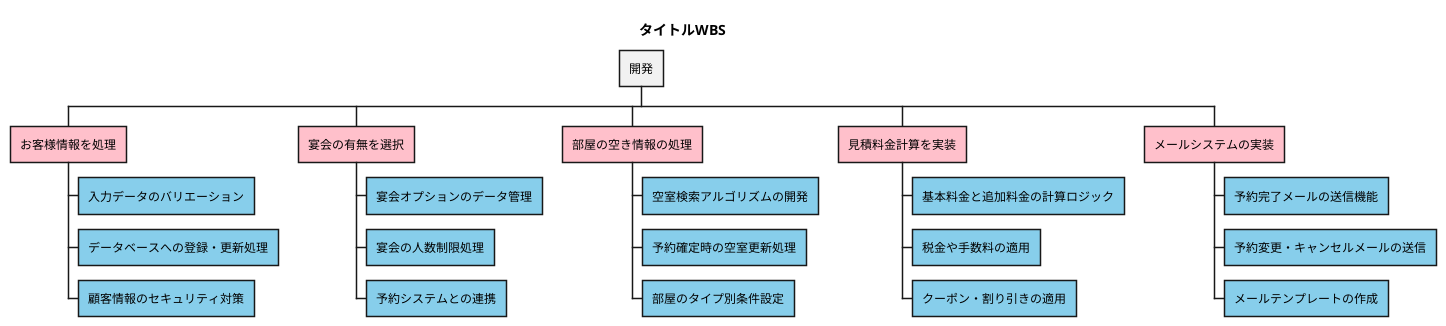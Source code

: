 @startwbs タイトルWBS
title タイトルWBS
+ 開発
**[#Pink] お客様情報を処理
***[#SkyBlue] 入力データのバリエーション
***[#SkyBlue] データベースへの登録・更新処理
***[#SkyBlue] 顧客情報のセキュリティ対策
**[#Pink] 宴会の有無を選択
***[#SkyBlue] 宴会オプションのデータ管理
***[#SkyBlue] 宴会の人数制限処理
***[#SkyBlue] 予約システムとの連携
**[#Pink] 部屋の空き情報の処理
***[#SkyBlue] 空室検索アルゴリズムの開発
***[#SkyBlue] 予約確定時の空室更新処理
***[#SkyBlue] 部屋のタイプ別条件設定
**[#Pink] 見積料金計算を実装
***[#SkyBlue] 基本料金と追加料金の計算ロジック
***[#SkyBlue] 税金や手数料の適用
***[#SkyBlue] クーポン・割り引きの適用
**[#Pink] メールシステムの実装
***[#SkyBlue] 予約完了メールの送信機能
***[#SkyBlue] 予約変更・キャンセルメールの送信
***[#SkyBlue] メールテンプレートの作成
@endwbs
